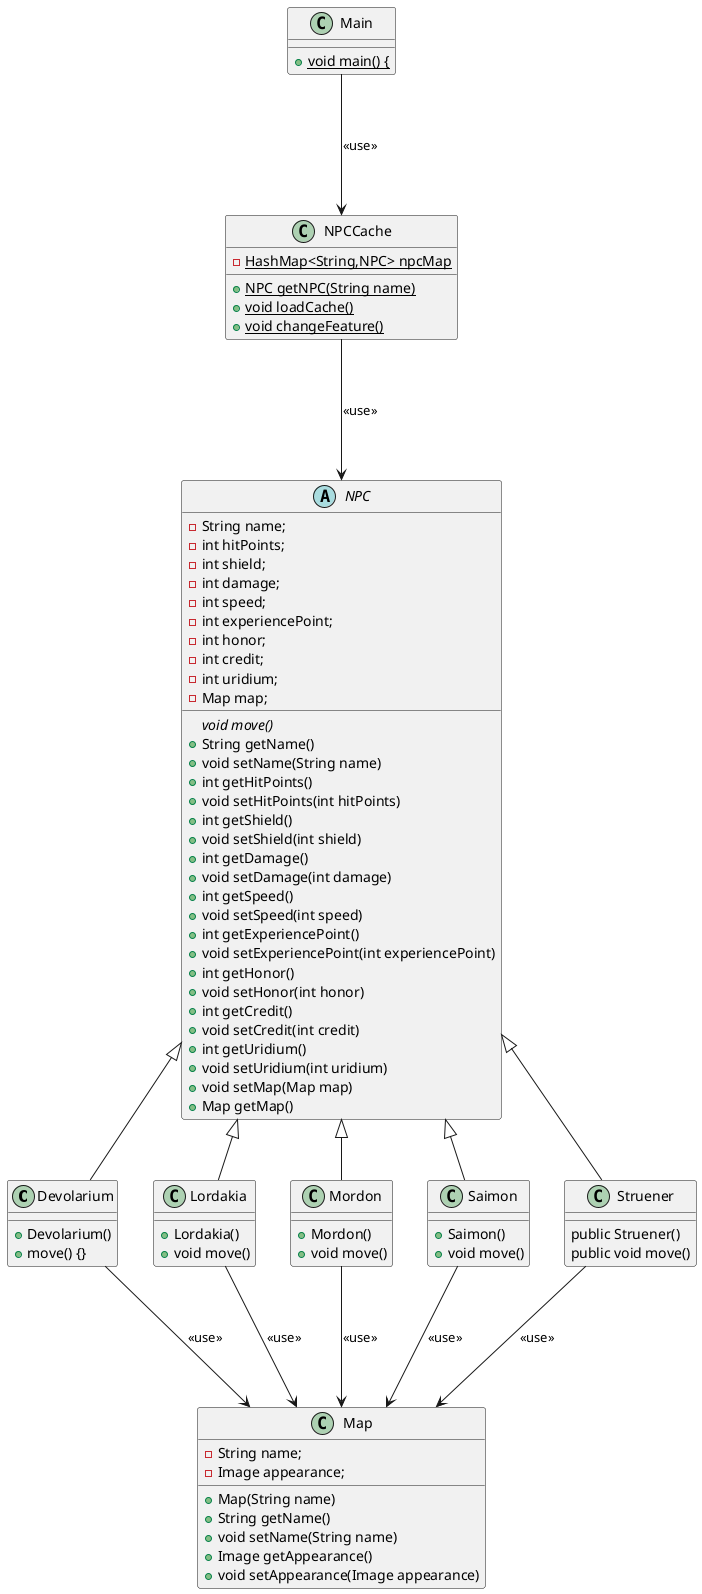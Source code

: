 @startuml

class Devolarium extends NPC {
    + Devolarium()
    + move() {}
}
class Lordakia extends NPC{
    + Lordakia()
    +void move()
}

class Main {
    +{static} void main() {
}

class Map {
    - String name;
    - Image appearance;
    +Map(String name)
    +String getName()
    +void setName(String name)
    +Image getAppearance()
    +void setAppearance(Image appearance)
}

class Mordon extends NPC{
    +Mordon()
    +void move()
}

abstract class NPC{
    - String name;
    - int hitPoints;
    - int shield;
    - int damage;
    - int speed;
    - int experiencePoint;
    - int honor;
    - int credit;
    - int uridium;
     - Map map;
    {abstract} void move()
    + String getName()
    + void setName(String name)
    + int getHitPoints()
    + void setHitPoints(int hitPoints)
    + int getShield()
    + void setShield(int shield)
    + int getDamage()
    + void setDamage(int damage)
    + int getSpeed()
    + void setSpeed(int speed)
    + int getExperiencePoint()
    + void setExperiencePoint(int experiencePoint)
    + int getHonor()
    + void setHonor(int honor)
    + int getCredit()
    + void setCredit(int credit)
    + int getUridium()
    + void setUridium(int uridium)
    + void setMap(Map map)
    + Map getMap()
}
class NPCCache {
    - {static} HashMap<String,NPC> npcMap
    + {static} NPC getNPC(String name)
    + {static} void loadCache()
    + {static} void changeFeature()
}
class Saimon extends NPC{
    + Saimon()
    + void move()
}
class Struener extends NPC{
    public Struener()
    public void move()
}



Main ---> NPCCache : <<use>>
Devolarium ---> Map : <<use>>
Lordakia ---> Map : <<use>>
Mordon ---> Map : <<use>>
Saimon ---> Map : <<use>>
Struener ---> Map : <<use>>
NPCCache ---> NPC : <<use>>

@enduml
